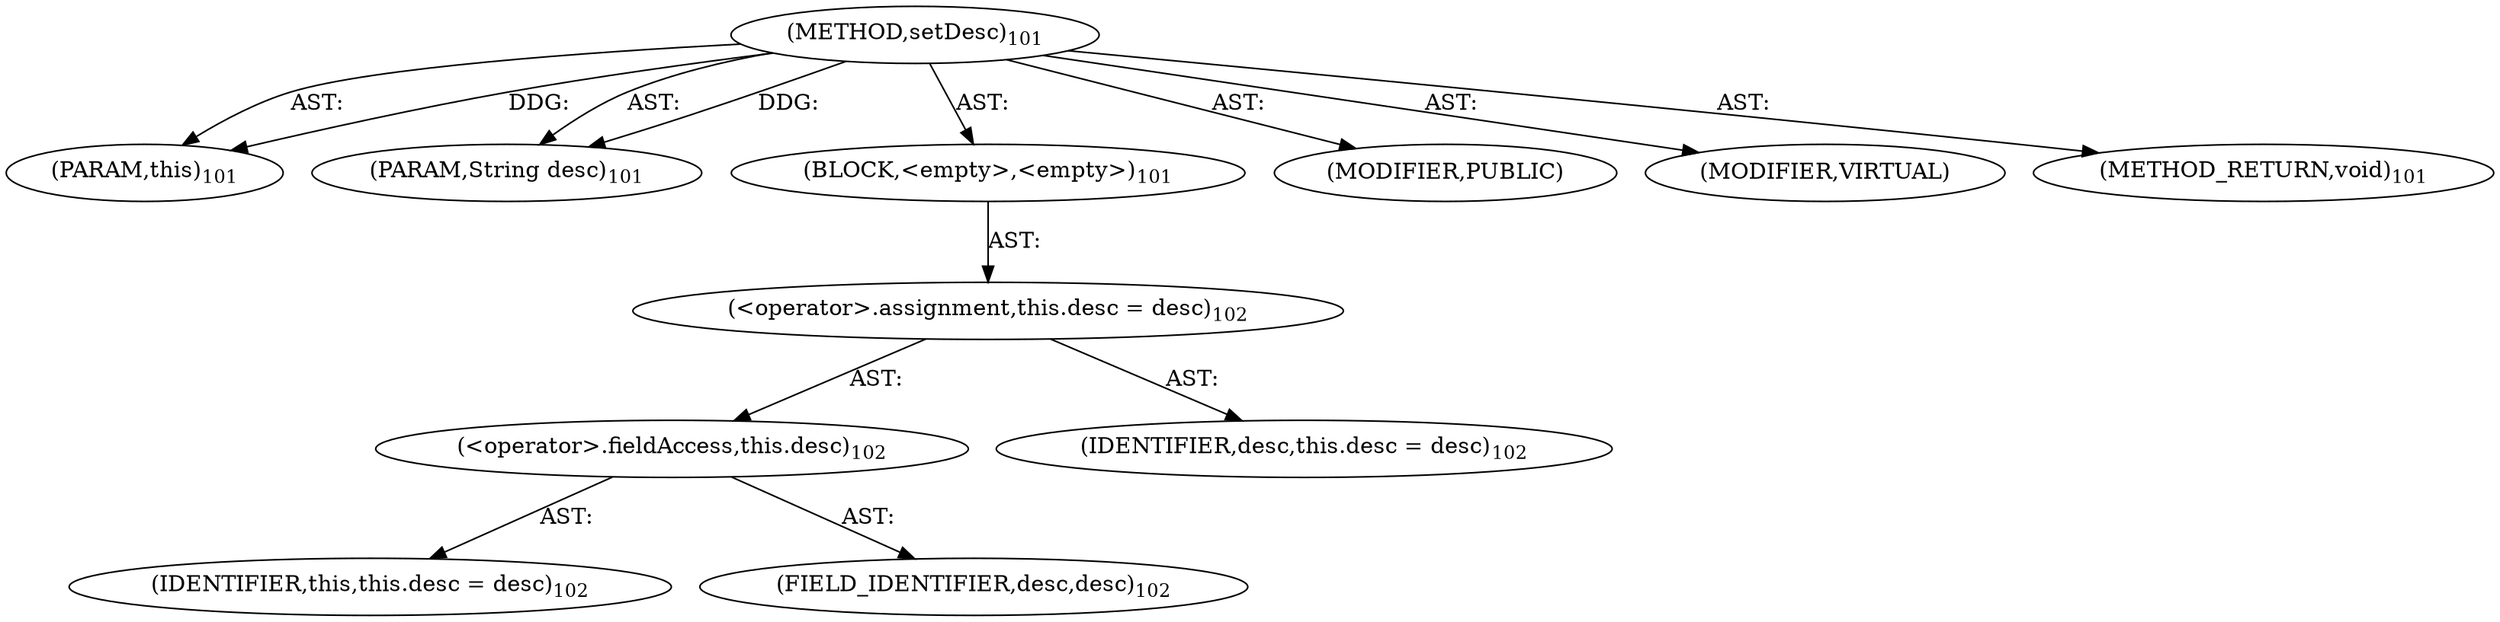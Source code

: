 digraph "setDesc" {  
"111669149697" [label = <(METHOD,setDesc)<SUB>101</SUB>> ]
"115964116993" [label = <(PARAM,this)<SUB>101</SUB>> ]
"115964117010" [label = <(PARAM,String desc)<SUB>101</SUB>> ]
"25769803777" [label = <(BLOCK,&lt;empty&gt;,&lt;empty&gt;)<SUB>101</SUB>> ]
"30064771078" [label = <(&lt;operator&gt;.assignment,this.desc = desc)<SUB>102</SUB>> ]
"30064771079" [label = <(&lt;operator&gt;.fieldAccess,this.desc)<SUB>102</SUB>> ]
"68719476737" [label = <(IDENTIFIER,this,this.desc = desc)<SUB>102</SUB>> ]
"55834574849" [label = <(FIELD_IDENTIFIER,desc,desc)<SUB>102</SUB>> ]
"68719476776" [label = <(IDENTIFIER,desc,this.desc = desc)<SUB>102</SUB>> ]
"133143986181" [label = <(MODIFIER,PUBLIC)> ]
"133143986182" [label = <(MODIFIER,VIRTUAL)> ]
"128849018881" [label = <(METHOD_RETURN,void)<SUB>101</SUB>> ]
  "111669149697" -> "115964116993"  [ label = "AST: "] 
  "111669149697" -> "115964117010"  [ label = "AST: "] 
  "111669149697" -> "25769803777"  [ label = "AST: "] 
  "111669149697" -> "133143986181"  [ label = "AST: "] 
  "111669149697" -> "133143986182"  [ label = "AST: "] 
  "111669149697" -> "128849018881"  [ label = "AST: "] 
  "25769803777" -> "30064771078"  [ label = "AST: "] 
  "30064771078" -> "30064771079"  [ label = "AST: "] 
  "30064771078" -> "68719476776"  [ label = "AST: "] 
  "30064771079" -> "68719476737"  [ label = "AST: "] 
  "30064771079" -> "55834574849"  [ label = "AST: "] 
  "111669149697" -> "115964116993"  [ label = "DDG: "] 
  "111669149697" -> "115964117010"  [ label = "DDG: "] 
}
